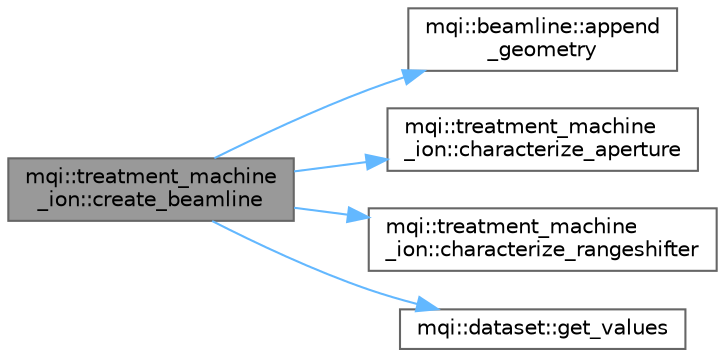 digraph "mqi::treatment_machine_ion::create_beamline"
{
 // LATEX_PDF_SIZE
  bgcolor="transparent";
  edge [fontname=Helvetica,fontsize=10,labelfontname=Helvetica,labelfontsize=10];
  node [fontname=Helvetica,fontsize=10,shape=box,height=0.2,width=0.4];
  rankdir="LR";
  Node1 [id="Node000001",label="mqi::treatment_machine\l_ion::create_beamline",height=0.2,width=0.4,color="gray40", fillcolor="grey60", style="filled", fontcolor="black",tooltip="Creates a beamline model from a dataset."];
  Node1 -> Node2 [id="edge1_Node000001_Node000002",color="steelblue1",style="solid",tooltip=" "];
  Node2 [id="Node000002",label="mqi::beamline::append\l_geometry",height=0.2,width=0.4,color="grey40", fillcolor="white", style="filled",URL="$classmqi_1_1beamline.html#a6103b5380a08772e0f25b98482db46b1",tooltip="Appends a new geometry component to the beamline."];
  Node1 -> Node3 [id="edge2_Node000001_Node000003",color="steelblue1",style="solid",tooltip=" "];
  Node3 [id="Node000003",label="mqi::treatment_machine\l_ion::characterize_aperture",height=0.2,width=0.4,color="grey40", fillcolor="white", style="filled",URL="$classmqi_1_1treatment__machine__ion.html#aa0c448bc0909d1299c857b63164c1e43",tooltip="Pure virtual method to characterize an aperture."];
  Node1 -> Node4 [id="edge3_Node000001_Node000004",color="steelblue1",style="solid",tooltip=" "];
  Node4 [id="Node000004",label="mqi::treatment_machine\l_ion::characterize_rangeshifter",height=0.2,width=0.4,color="grey40", fillcolor="white", style="filled",URL="$classmqi_1_1treatment__machine__ion.html#a0728a87bea5185e47575c243be5d3e6c",tooltip="Pure virtual method to characterize a range shifter."];
  Node1 -> Node5 [id="edge4_Node000001_Node000005",color="steelblue1",style="solid",tooltip=" "];
  Node5 [id="Node000005",label="mqi::dataset::get_values",height=0.2,width=0.4,color="grey40", fillcolor="white", style="filled",URL="$classmqi_1_1dataset.html#a130e4628d63df284815b13831b5e6621",tooltip="Extracts and converts values from a raw DICOM byte stream into a vector of floats."];
}
